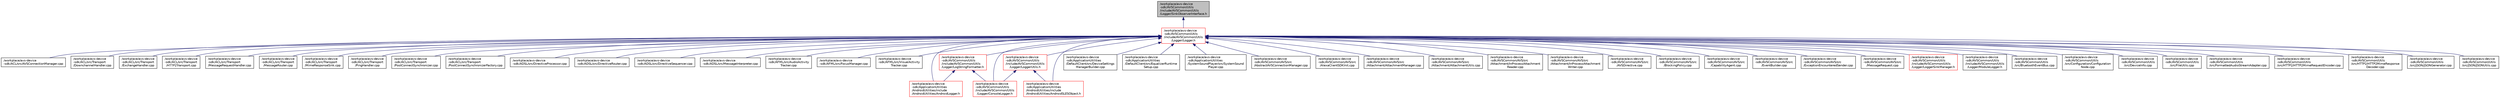 digraph "/workplace/avs-device-sdk/AVSCommon/Utils/include/AVSCommon/Utils/Logger/SinkObserverInterface.h"
{
  edge [fontname="Helvetica",fontsize="10",labelfontname="Helvetica",labelfontsize="10"];
  node [fontname="Helvetica",fontsize="10",shape=record];
  Node2 [label="/workplace/avs-device\l-sdk/AVSCommon/Utils\l/include/AVSCommon/Utils\l/Logger/SinkObserverInterface.h",height=0.2,width=0.4,color="black", fillcolor="grey75", style="filled", fontcolor="black"];
  Node2 -> Node3 [dir="back",color="midnightblue",fontsize="10",style="solid",fontname="Helvetica"];
  Node3 [label="/workplace/avs-device\l-sdk/AVSCommon/Utils\l/include/AVSCommon/Utils\l/Logger/Logger.h",height=0.2,width=0.4,color="red", fillcolor="white", style="filled",URL="$_logger_8h.html"];
  Node3 -> Node4 [dir="back",color="midnightblue",fontsize="10",style="solid",fontname="Helvetica"];
  Node4 [label="/workplace/avs-device\l-sdk/ACL/src/AVSConnectionManager.cpp",height=0.2,width=0.4,color="black", fillcolor="white", style="filled",URL="$_a_v_s_connection_manager_8cpp.html"];
  Node3 -> Node5 [dir="back",color="midnightblue",fontsize="10",style="solid",fontname="Helvetica"];
  Node5 [label="/workplace/avs-device\l-sdk/ACL/src/Transport\l/DownchannelHandler.cpp",height=0.2,width=0.4,color="black", fillcolor="white", style="filled",URL="$_downchannel_handler_8cpp.html"];
  Node3 -> Node6 [dir="back",color="midnightblue",fontsize="10",style="solid",fontname="Helvetica"];
  Node6 [label="/workplace/avs-device\l-sdk/ACL/src/Transport\l/ExchangeHandler.cpp",height=0.2,width=0.4,color="black", fillcolor="white", style="filled",URL="$_exchange_handler_8cpp.html"];
  Node3 -> Node7 [dir="back",color="midnightblue",fontsize="10",style="solid",fontname="Helvetica"];
  Node7 [label="/workplace/avs-device\l-sdk/ACL/src/Transport\l/HTTP2Transport.cpp",height=0.2,width=0.4,color="black", fillcolor="white", style="filled",URL="$_h_t_t_p2_transport_8cpp.html"];
  Node3 -> Node8 [dir="back",color="midnightblue",fontsize="10",style="solid",fontname="Helvetica"];
  Node8 [label="/workplace/avs-device\l-sdk/ACL/src/Transport\l/MessageRequestHandler.cpp",height=0.2,width=0.4,color="black", fillcolor="white", style="filled",URL="$_message_request_handler_8cpp.html"];
  Node3 -> Node9 [dir="back",color="midnightblue",fontsize="10",style="solid",fontname="Helvetica"];
  Node9 [label="/workplace/avs-device\l-sdk/ACL/src/Transport\l/MessageRouter.cpp",height=0.2,width=0.4,color="black", fillcolor="white", style="filled",URL="$_message_router_8cpp.html"];
  Node3 -> Node10 [dir="back",color="midnightblue",fontsize="10",style="solid",fontname="Helvetica"];
  Node10 [label="/workplace/avs-device\l-sdk/ACL/src/Transport\l/MimeResponseSink.cpp",height=0.2,width=0.4,color="black", fillcolor="white", style="filled",URL="$_mime_response_sink_8cpp.html"];
  Node3 -> Node11 [dir="back",color="midnightblue",fontsize="10",style="solid",fontname="Helvetica"];
  Node11 [label="/workplace/avs-device\l-sdk/ACL/src/Transport\l/PingHandler.cpp",height=0.2,width=0.4,color="black", fillcolor="white", style="filled",URL="$_ping_handler_8cpp.html"];
  Node3 -> Node12 [dir="back",color="midnightblue",fontsize="10",style="solid",fontname="Helvetica"];
  Node12 [label="/workplace/avs-device\l-sdk/ACL/src/Transport\l/PostConnectSynchronizer.cpp",height=0.2,width=0.4,color="black", fillcolor="white", style="filled",URL="$_post_connect_synchronizer_8cpp.html"];
  Node3 -> Node13 [dir="back",color="midnightblue",fontsize="10",style="solid",fontname="Helvetica"];
  Node13 [label="/workplace/avs-device\l-sdk/ACL/src/Transport\l/PostConnectSynchronizerFactory.cpp",height=0.2,width=0.4,color="black", fillcolor="white", style="filled",URL="$_post_connect_synchronizer_factory_8cpp.html"];
  Node3 -> Node14 [dir="back",color="midnightblue",fontsize="10",style="solid",fontname="Helvetica"];
  Node14 [label="/workplace/avs-device\l-sdk/ADSL/src/DirectiveProcessor.cpp",height=0.2,width=0.4,color="black", fillcolor="white", style="filled",URL="$_directive_processor_8cpp.html"];
  Node3 -> Node15 [dir="back",color="midnightblue",fontsize="10",style="solid",fontname="Helvetica"];
  Node15 [label="/workplace/avs-device\l-sdk/ADSL/src/DirectiveRouter.cpp",height=0.2,width=0.4,color="black", fillcolor="white", style="filled",URL="$_directive_router_8cpp.html"];
  Node3 -> Node16 [dir="back",color="midnightblue",fontsize="10",style="solid",fontname="Helvetica"];
  Node16 [label="/workplace/avs-device\l-sdk/ADSL/src/DirectiveSequencer.cpp",height=0.2,width=0.4,color="black", fillcolor="white", style="filled",URL="$_directive_sequencer_8cpp.html"];
  Node3 -> Node17 [dir="back",color="midnightblue",fontsize="10",style="solid",fontname="Helvetica"];
  Node17 [label="/workplace/avs-device\l-sdk/ADSL/src/MessageInterpreter.cpp",height=0.2,width=0.4,color="black", fillcolor="white", style="filled",URL="$_message_interpreter_8cpp.html"];
  Node3 -> Node18 [dir="back",color="midnightblue",fontsize="10",style="solid",fontname="Helvetica"];
  Node18 [label="/workplace/avs-device\l-sdk/AFML/src/AudioActivity\lTracker.cpp",height=0.2,width=0.4,color="black", fillcolor="white", style="filled",URL="$_audio_activity_tracker_8cpp.html"];
  Node3 -> Node19 [dir="back",color="midnightblue",fontsize="10",style="solid",fontname="Helvetica"];
  Node19 [label="/workplace/avs-device\l-sdk/AFML/src/FocusManager.cpp",height=0.2,width=0.4,color="black", fillcolor="white", style="filled",URL="$_focus_manager_8cpp.html"];
  Node3 -> Node20 [dir="back",color="midnightblue",fontsize="10",style="solid",fontname="Helvetica"];
  Node20 [label="/workplace/avs-device\l-sdk/AFML/src/VisualActivity\lTracker.cpp",height=0.2,width=0.4,color="black", fillcolor="white", style="filled",URL="$_visual_activity_tracker_8cpp.html"];
  Node3 -> Node21 [dir="back",color="midnightblue",fontsize="10",style="solid",fontname="Helvetica"];
  Node21 [label="/workplace/avs-device\l-sdk/ApplicationUtilities\l/AndroidUtilities/include\l/AndroidUtilities/AndroidLogger.h",height=0.2,width=0.4,color="red", fillcolor="white", style="filled",URL="$_android_logger_8h.html"];
  Node3 -> Node27 [dir="back",color="midnightblue",fontsize="10",style="solid",fontname="Helvetica"];
  Node27 [label="/workplace/avs-device\l-sdk/ApplicationUtilities\l/AndroidUtilities/include\l/AndroidUtilities/AndroidSLESObject.h",height=0.2,width=0.4,color="red", fillcolor="white", style="filled",URL="$_android_s_l_e_s_object_8h.html"];
  Node3 -> Node45 [dir="back",color="midnightblue",fontsize="10",style="solid",fontname="Helvetica"];
  Node45 [label="/workplace/avs-device\l-sdk/ApplicationUtilities\l/DefaultClient/src/DeviceSettings\lManagerBuilder.cpp",height=0.2,width=0.4,color="black", fillcolor="white", style="filled",URL="$_device_settings_manager_builder_8cpp.html"];
  Node3 -> Node46 [dir="back",color="midnightblue",fontsize="10",style="solid",fontname="Helvetica"];
  Node46 [label="/workplace/avs-device\l-sdk/ApplicationUtilities\l/DefaultClient/src/EqualizerRuntime\lSetup.cpp",height=0.2,width=0.4,color="black", fillcolor="white", style="filled",URL="$_equalizer_runtime_setup_8cpp.html"];
  Node3 -> Node47 [dir="back",color="midnightblue",fontsize="10",style="solid",fontname="Helvetica"];
  Node47 [label="/workplace/avs-device\l-sdk/ApplicationUtilities\l/SystemSoundPlayer/src/SystemSound\lPlayer.cpp",height=0.2,width=0.4,color="black", fillcolor="white", style="filled",URL="$_system_sound_player_8cpp.html"];
  Node3 -> Node48 [dir="back",color="midnightblue",fontsize="10",style="solid",fontname="Helvetica"];
  Node48 [label="/workplace/avs-device\l-sdk/AVSCommon/AVS/src\l/AbstractAVSConnectionManager.cpp",height=0.2,width=0.4,color="black", fillcolor="white", style="filled",URL="$_abstract_a_v_s_connection_manager_8cpp.html"];
  Node3 -> Node49 [dir="back",color="midnightblue",fontsize="10",style="solid",fontname="Helvetica"];
  Node49 [label="/workplace/avs-device\l-sdk/AVSCommon/AVS/src\l/AlexaClientSDKInit.cpp",height=0.2,width=0.4,color="black", fillcolor="white", style="filled",URL="$_alexa_client_s_d_k_init_8cpp.html"];
  Node3 -> Node50 [dir="back",color="midnightblue",fontsize="10",style="solid",fontname="Helvetica"];
  Node50 [label="/workplace/avs-device\l-sdk/AVSCommon/AVS/src\l/Attachment/AttachmentManager.cpp",height=0.2,width=0.4,color="black", fillcolor="white", style="filled",URL="$_attachment_manager_8cpp.html"];
  Node3 -> Node51 [dir="back",color="midnightblue",fontsize="10",style="solid",fontname="Helvetica"];
  Node51 [label="/workplace/avs-device\l-sdk/AVSCommon/AVS/src\l/Attachment/AttachmentUtils.cpp",height=0.2,width=0.4,color="black", fillcolor="white", style="filled",URL="$_attachment_utils_8cpp.html"];
  Node3 -> Node52 [dir="back",color="midnightblue",fontsize="10",style="solid",fontname="Helvetica"];
  Node52 [label="/workplace/avs-device\l-sdk/AVSCommon/AVS/src\l/Attachment/InProcessAttachment\lReader.cpp",height=0.2,width=0.4,color="black", fillcolor="white", style="filled",URL="$_in_process_attachment_reader_8cpp.html"];
  Node3 -> Node53 [dir="back",color="midnightblue",fontsize="10",style="solid",fontname="Helvetica"];
  Node53 [label="/workplace/avs-device\l-sdk/AVSCommon/AVS/src\l/Attachment/InProcessAttachment\lWriter.cpp",height=0.2,width=0.4,color="black", fillcolor="white", style="filled",URL="$_in_process_attachment_writer_8cpp.html"];
  Node3 -> Node54 [dir="back",color="midnightblue",fontsize="10",style="solid",fontname="Helvetica"];
  Node54 [label="/workplace/avs-device\l-sdk/AVSCommon/AVS/src\l/AVSDirective.cpp",height=0.2,width=0.4,color="black", fillcolor="white", style="filled",URL="$_a_v_s_directive_8cpp.html"];
  Node3 -> Node55 [dir="back",color="midnightblue",fontsize="10",style="solid",fontname="Helvetica"];
  Node55 [label="/workplace/avs-device\l-sdk/AVSCommon/AVS/src\l/BlockingPolicy.cpp",height=0.2,width=0.4,color="black", fillcolor="white", style="filled",URL="$_blocking_policy_8cpp.html"];
  Node3 -> Node56 [dir="back",color="midnightblue",fontsize="10",style="solid",fontname="Helvetica"];
  Node56 [label="/workplace/avs-device\l-sdk/AVSCommon/AVS/src\l/CapabilityAgent.cpp",height=0.2,width=0.4,color="black", fillcolor="white", style="filled",URL="$_capability_agent_8cpp.html"];
  Node3 -> Node57 [dir="back",color="midnightblue",fontsize="10",style="solid",fontname="Helvetica"];
  Node57 [label="/workplace/avs-device\l-sdk/AVSCommon/AVS/src\l/EventBuilder.cpp",height=0.2,width=0.4,color="black", fillcolor="white", style="filled",URL="$_event_builder_8cpp.html"];
  Node3 -> Node58 [dir="back",color="midnightblue",fontsize="10",style="solid",fontname="Helvetica"];
  Node58 [label="/workplace/avs-device\l-sdk/AVSCommon/AVS/src\l/ExceptionEncounteredSender.cpp",height=0.2,width=0.4,color="black", fillcolor="white", style="filled",URL="$_exception_encountered_sender_8cpp.html"];
  Node3 -> Node59 [dir="back",color="midnightblue",fontsize="10",style="solid",fontname="Helvetica"];
  Node59 [label="/workplace/avs-device\l-sdk/AVSCommon/AVS/src\l/MessageRequest.cpp",height=0.2,width=0.4,color="black", fillcolor="white", style="filled",URL="$_message_request_8cpp.html"];
  Node3 -> Node60 [dir="back",color="midnightblue",fontsize="10",style="solid",fontname="Helvetica"];
  Node60 [label="/workplace/avs-device\l-sdk/AVSCommon/Utils\l/include/AVSCommon/Utils\l/Logger/ConsoleLogger.h",height=0.2,width=0.4,color="red", fillcolor="white", style="filled",URL="$_console_logger_8h.html"];
  Node3 -> Node65 [dir="back",color="midnightblue",fontsize="10",style="solid",fontname="Helvetica"];
  Node65 [label="/workplace/avs-device\l-sdk/AVSCommon/Utils\l/include/AVSCommon/Utils\l/Logger/LoggerSinkManager.h",height=0.2,width=0.4,color="red", fillcolor="white", style="filled",URL="$_logger_sink_manager_8h.html"];
  Node3 -> Node70 [dir="back",color="midnightblue",fontsize="10",style="solid",fontname="Helvetica"];
  Node70 [label="/workplace/avs-device\l-sdk/AVSCommon/Utils\l/include/AVSCommon/Utils\l/Logger/LoggerUtils.h",height=0.2,width=0.4,color="red", fillcolor="white", style="filled",URL="$_logger_utils_8h.html"];
  Node70 -> Node27 [dir="back",color="midnightblue",fontsize="10",style="solid",fontname="Helvetica"];
  Node70 -> Node60 [dir="back",color="midnightblue",fontsize="10",style="solid",fontname="Helvetica"];
  Node3 -> Node371 [dir="back",color="midnightblue",fontsize="10",style="solid",fontname="Helvetica"];
  Node371 [label="/workplace/avs-device\l-sdk/AVSCommon/Utils\l/include/AVSCommon/Utils\l/Logger/LogStringFormatter.h",height=0.2,width=0.4,color="red", fillcolor="white", style="filled",URL="$_log_string_formatter_8h.html"];
  Node371 -> Node21 [dir="back",color="midnightblue",fontsize="10",style="solid",fontname="Helvetica"];
  Node371 -> Node60 [dir="back",color="midnightblue",fontsize="10",style="solid",fontname="Helvetica"];
  Node3 -> Node377 [dir="back",color="midnightblue",fontsize="10",style="solid",fontname="Helvetica"];
  Node377 [label="/workplace/avs-device\l-sdk/AVSCommon/Utils\l/include/AVSCommon/Utils\l/Logger/ModuleLogger.h",height=0.2,width=0.4,color="black", fillcolor="white", style="filled",URL="$_module_logger_8h.html"];
  Node3 -> Node378 [dir="back",color="midnightblue",fontsize="10",style="solid",fontname="Helvetica"];
  Node378 [label="/workplace/avs-device\l-sdk/AVSCommon/Utils\l/src/BluetoothEventBus.cpp",height=0.2,width=0.4,color="black", fillcolor="white", style="filled",URL="$_bluetooth_event_bus_8cpp.html"];
  Node3 -> Node145 [dir="back",color="midnightblue",fontsize="10",style="solid",fontname="Helvetica"];
  Node145 [label="/workplace/avs-device\l-sdk/AVSCommon/Utils\l/src/Configuration/Configuration\lNode.cpp",height=0.2,width=0.4,color="black", fillcolor="white", style="filled",URL="$_configuration_node_8cpp.html"];
  Node3 -> Node379 [dir="back",color="midnightblue",fontsize="10",style="solid",fontname="Helvetica"];
  Node379 [label="/workplace/avs-device\l-sdk/AVSCommon/Utils\l/src/DeviceInfo.cpp",height=0.2,width=0.4,color="black", fillcolor="white", style="filled",URL="$_device_info_8cpp.html"];
  Node3 -> Node380 [dir="back",color="midnightblue",fontsize="10",style="solid",fontname="Helvetica"];
  Node380 [label="/workplace/avs-device\l-sdk/AVSCommon/Utils\l/src/FileUtils.cpp",height=0.2,width=0.4,color="black", fillcolor="white", style="filled",URL="$_file_utils_8cpp.html"];
  Node3 -> Node381 [dir="back",color="midnightblue",fontsize="10",style="solid",fontname="Helvetica"];
  Node381 [label="/workplace/avs-device\l-sdk/AVSCommon/Utils\l/src/FormattedAudioStreamAdapter.cpp",height=0.2,width=0.4,color="black", fillcolor="white", style="filled",URL="$_formatted_audio_stream_adapter_8cpp.html"];
  Node3 -> Node382 [dir="back",color="midnightblue",fontsize="10",style="solid",fontname="Helvetica"];
  Node382 [label="/workplace/avs-device\l-sdk/AVSCommon/Utils\l/src/HTTP2/HTTP2MimeRequestEncoder.cpp",height=0.2,width=0.4,color="black", fillcolor="white", style="filled",URL="$_h_t_t_p2_mime_request_encoder_8cpp.html"];
  Node3 -> Node125 [dir="back",color="midnightblue",fontsize="10",style="solid",fontname="Helvetica"];
  Node125 [label="/workplace/avs-device\l-sdk/AVSCommon/Utils\l/src/HTTP2/HTTP2MimeResponse\lDecoder.cpp",height=0.2,width=0.4,color="black", fillcolor="white", style="filled",URL="$_h_t_t_p2_mime_response_decoder_8cpp.html"];
  Node3 -> Node146 [dir="back",color="midnightblue",fontsize="10",style="solid",fontname="Helvetica"];
  Node146 [label="/workplace/avs-device\l-sdk/AVSCommon/Utils\l/src/JSON/JSONGenerator.cpp",height=0.2,width=0.4,color="black", fillcolor="white", style="filled",URL="$_j_s_o_n_generator_8cpp.html"];
  Node3 -> Node147 [dir="back",color="midnightblue",fontsize="10",style="solid",fontname="Helvetica"];
  Node147 [label="/workplace/avs-device\l-sdk/AVSCommon/Utils\l/src/JSON/JSONUtils.cpp",height=0.2,width=0.4,color="black", fillcolor="white", style="filled",URL="$_j_s_o_n_utils_8cpp.html"];
}
